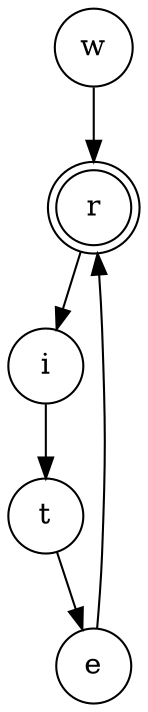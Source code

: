 digraph {   
    node [shape = doublecircle, color = black] r ;
    node [shape = circle];
    node [color= black];
    w -> r -> i -> t -> e -> r;	
}